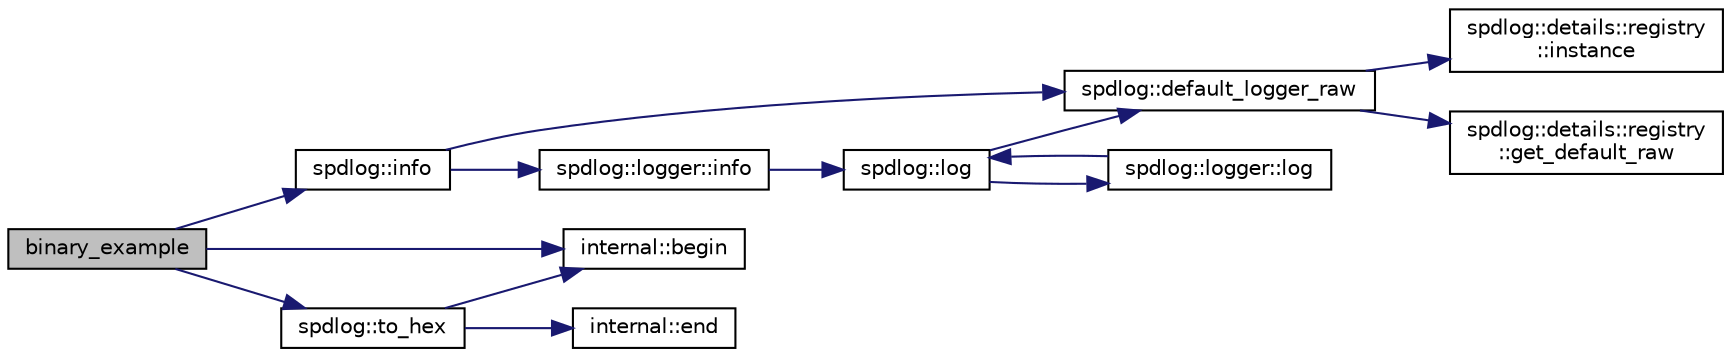 digraph "binary_example"
{
  edge [fontname="Helvetica",fontsize="10",labelfontname="Helvetica",labelfontsize="10"];
  node [fontname="Helvetica",fontsize="10",shape=record];
  rankdir="LR";
  Node1 [label="binary_example",height=0.2,width=0.4,color="black", fillcolor="grey75", style="filled" fontcolor="black"];
  Node1 -> Node2 [color="midnightblue",fontsize="10",style="solid",fontname="Helvetica"];
  Node2 [label="spdlog::info",height=0.2,width=0.4,color="black", fillcolor="white", style="filled",URL="$namespacespdlog.html#aa28eab0ad170c43b6624bf698a12a1d2"];
  Node2 -> Node3 [color="midnightblue",fontsize="10",style="solid",fontname="Helvetica"];
  Node3 [label="spdlog::default_logger_raw",height=0.2,width=0.4,color="black", fillcolor="white", style="filled",URL="$namespacespdlog.html#a2c623c9fadba3efc09b48dac8a3990be"];
  Node3 -> Node4 [color="midnightblue",fontsize="10",style="solid",fontname="Helvetica"];
  Node4 [label="spdlog::details::registry\l::instance",height=0.2,width=0.4,color="black", fillcolor="white", style="filled",URL="$classspdlog_1_1details_1_1registry.html#a58a1bbb352f751f6b729bc57bfadd6be"];
  Node3 -> Node5 [color="midnightblue",fontsize="10",style="solid",fontname="Helvetica"];
  Node5 [label="spdlog::details::registry\l::get_default_raw",height=0.2,width=0.4,color="black", fillcolor="white", style="filled",URL="$classspdlog_1_1details_1_1registry.html#a1fd3bc96c2a7be1af1841f5980cd5f4c"];
  Node2 -> Node6 [color="midnightblue",fontsize="10",style="solid",fontname="Helvetica"];
  Node6 [label="spdlog::logger::info",height=0.2,width=0.4,color="black", fillcolor="white", style="filled",URL="$classspdlog_1_1logger.html#ab9862f48bf0a87b8f3532d36d404235a"];
  Node6 -> Node7 [color="midnightblue",fontsize="10",style="solid",fontname="Helvetica"];
  Node7 [label="spdlog::log",height=0.2,width=0.4,color="black", fillcolor="white", style="filled",URL="$namespacespdlog.html#a097f7ede3465a0c9cb7e4d8bfa99bd54"];
  Node7 -> Node3 [color="midnightblue",fontsize="10",style="solid",fontname="Helvetica"];
  Node7 -> Node8 [color="midnightblue",fontsize="10",style="solid",fontname="Helvetica"];
  Node8 [label="spdlog::logger::log",height=0.2,width=0.4,color="black", fillcolor="white", style="filled",URL="$classspdlog_1_1logger.html#a5149c7b8c1ac8aeedbeba779b0e0cfb7"];
  Node8 -> Node7 [color="midnightblue",fontsize="10",style="solid",fontname="Helvetica"];
  Node1 -> Node9 [color="midnightblue",fontsize="10",style="solid",fontname="Helvetica"];
  Node9 [label="spdlog::to_hex",height=0.2,width=0.4,color="black", fillcolor="white", style="filled",URL="$namespacespdlog.html#acd3f4323bb627945b4cecbbbc62770ef"];
  Node9 -> Node10 [color="midnightblue",fontsize="10",style="solid",fontname="Helvetica"];
  Node10 [label="internal::begin",height=0.2,width=0.4,color="black", fillcolor="white", style="filled",URL="$namespaceinternal.html#a265f36d9dee68d3f44381347ef2fd5cb"];
  Node9 -> Node11 [color="midnightblue",fontsize="10",style="solid",fontname="Helvetica"];
  Node11 [label="internal::end",height=0.2,width=0.4,color="black", fillcolor="white", style="filled",URL="$namespaceinternal.html#a94820de1710dc8038fa6f188adfe299b"];
  Node1 -> Node10 [color="midnightblue",fontsize="10",style="solid",fontname="Helvetica"];
}
